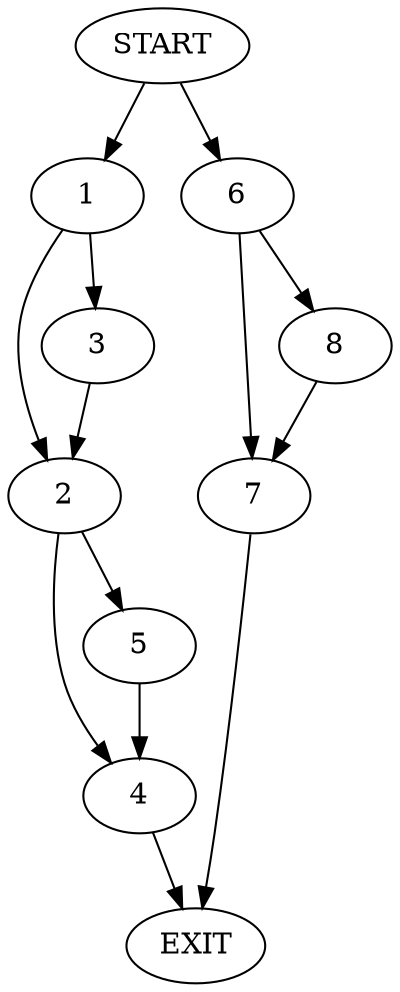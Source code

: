 digraph {
0 [label="START"]
9 [label="EXIT"]
0 -> 1
1 -> 2
1 -> 3
2 -> 4
2 -> 5
3 -> 2
4 -> 9
5 -> 4
0 -> 6
6 -> 7
6 -> 8
7 -> 9
8 -> 7
}
